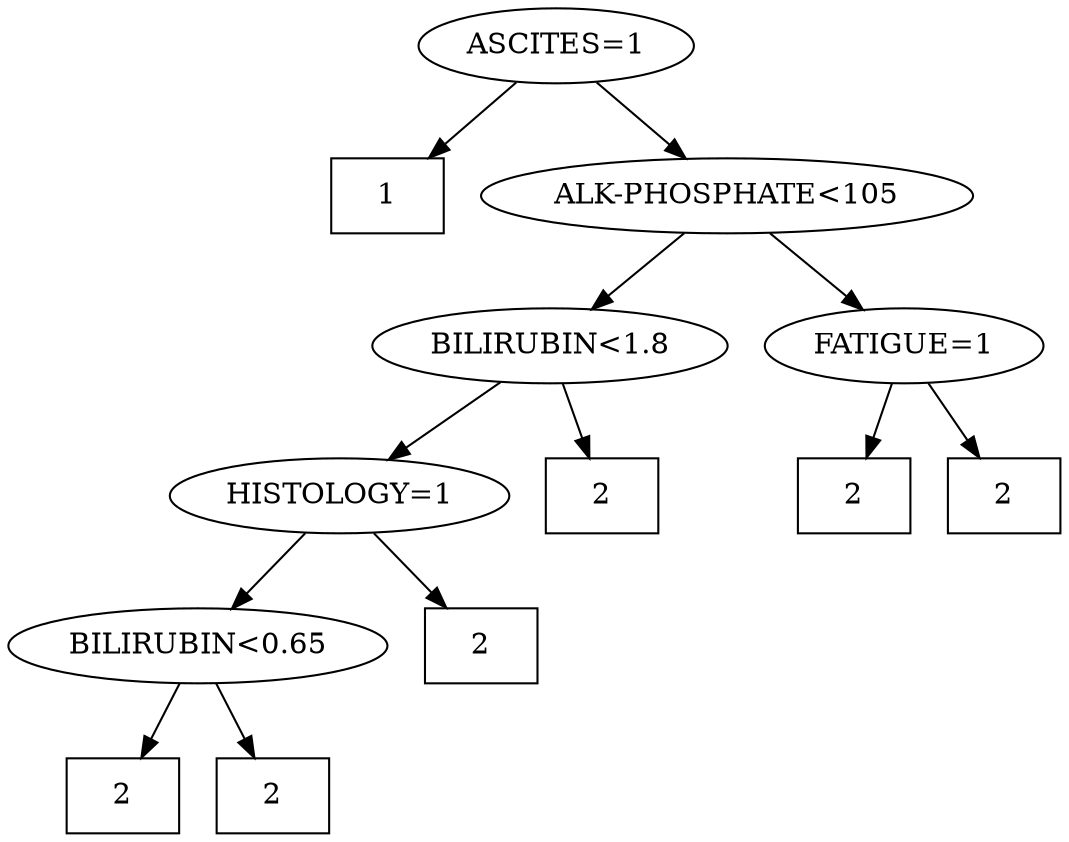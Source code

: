 digraph {
1[shape=ellipse,label="ASCITES=1"];
1 -> 2;
1 -> 3;
2[label="1",shape=box];
3[shape=ellipse,label="ALK-PHOSPHATE<105"];
3 -> 6;
3 -> 7;
6[shape=ellipse,label="BILIRUBIN<1.8"];
6 -> 12;
6 -> 13;
12[shape=ellipse,label="HISTOLOGY=1"];
12 -> 24;
12 -> 25;
24[shape=ellipse,label="BILIRUBIN<0.65"];
24 -> 48;
24 -> 49;
48[label="2",shape=box];
49[label="2",shape=box];
25[label="2",shape=box];
13[label="2",shape=box];
7[shape=ellipse,label="FATIGUE=1"];
7 -> 14;
7 -> 15;
14[label="2",shape=box];
15[label="2",shape=box];
}